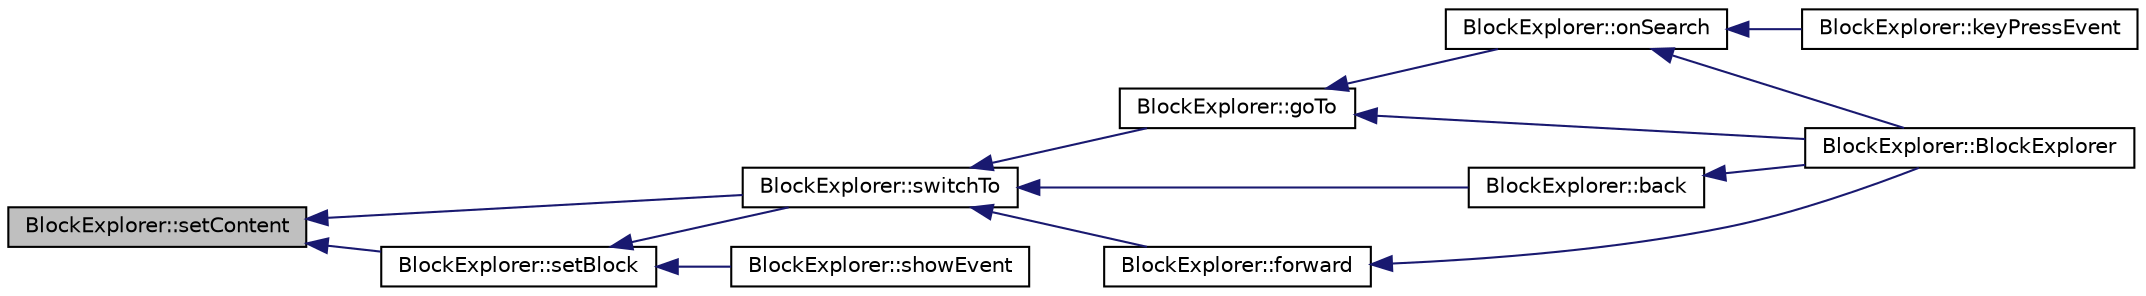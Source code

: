 digraph "BlockExplorer::setContent"
{
  edge [fontname="Helvetica",fontsize="10",labelfontname="Helvetica",labelfontsize="10"];
  node [fontname="Helvetica",fontsize="10",shape=record];
  rankdir="LR";
  Node281 [label="BlockExplorer::setContent",height=0.2,width=0.4,color="black", fillcolor="grey75", style="filled", fontcolor="black"];
  Node281 -> Node282 [dir="back",color="midnightblue",fontsize="10",style="solid",fontname="Helvetica"];
  Node282 [label="BlockExplorer::switchTo",height=0.2,width=0.4,color="black", fillcolor="white", style="filled",URL="$class_block_explorer.html#a24d6353efb00436dd029e234e3a86121"];
  Node282 -> Node283 [dir="back",color="midnightblue",fontsize="10",style="solid",fontname="Helvetica"];
  Node283 [label="BlockExplorer::goTo",height=0.2,width=0.4,color="black", fillcolor="white", style="filled",URL="$class_block_explorer.html#a32a642323bf89030d4f3519d79893ccd"];
  Node283 -> Node284 [dir="back",color="midnightblue",fontsize="10",style="solid",fontname="Helvetica"];
  Node284 [label="BlockExplorer::BlockExplorer",height=0.2,width=0.4,color="black", fillcolor="white", style="filled",URL="$class_block_explorer.html#aa1824a81f9b6d20dce7be419170ea02b"];
  Node283 -> Node285 [dir="back",color="midnightblue",fontsize="10",style="solid",fontname="Helvetica"];
  Node285 [label="BlockExplorer::onSearch",height=0.2,width=0.4,color="black", fillcolor="white", style="filled",URL="$class_block_explorer.html#a5d9b6b07b7a7cb14c9731950d76074a4"];
  Node285 -> Node284 [dir="back",color="midnightblue",fontsize="10",style="solid",fontname="Helvetica"];
  Node285 -> Node286 [dir="back",color="midnightblue",fontsize="10",style="solid",fontname="Helvetica"];
  Node286 [label="BlockExplorer::keyPressEvent",height=0.2,width=0.4,color="black", fillcolor="white", style="filled",URL="$class_block_explorer.html#ae64a065d31adf1c1411dc1810cdd576c"];
  Node282 -> Node287 [dir="back",color="midnightblue",fontsize="10",style="solid",fontname="Helvetica"];
  Node287 [label="BlockExplorer::back",height=0.2,width=0.4,color="black", fillcolor="white", style="filled",URL="$class_block_explorer.html#aed5a84d4c9691f29721829eca6023169"];
  Node287 -> Node284 [dir="back",color="midnightblue",fontsize="10",style="solid",fontname="Helvetica"];
  Node282 -> Node288 [dir="back",color="midnightblue",fontsize="10",style="solid",fontname="Helvetica"];
  Node288 [label="BlockExplorer::forward",height=0.2,width=0.4,color="black", fillcolor="white", style="filled",URL="$class_block_explorer.html#a062131c18869d12dc393775f3695e89f"];
  Node288 -> Node284 [dir="back",color="midnightblue",fontsize="10",style="solid",fontname="Helvetica"];
  Node281 -> Node289 [dir="back",color="midnightblue",fontsize="10",style="solid",fontname="Helvetica"];
  Node289 [label="BlockExplorer::setBlock",height=0.2,width=0.4,color="black", fillcolor="white", style="filled",URL="$class_block_explorer.html#ac6dea0edb51e7410dacc99feaf9af916"];
  Node289 -> Node290 [dir="back",color="midnightblue",fontsize="10",style="solid",fontname="Helvetica"];
  Node290 [label="BlockExplorer::showEvent",height=0.2,width=0.4,color="black", fillcolor="white", style="filled",URL="$class_block_explorer.html#a2558e79dbb14bda3d9367f0b50240fa4"];
  Node289 -> Node282 [dir="back",color="midnightblue",fontsize="10",style="solid",fontname="Helvetica"];
}
